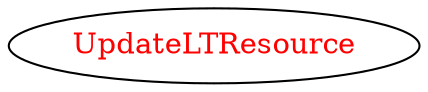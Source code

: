digraph dependencyGraph {
 concentrate=true;
 ranksep="2.0";
 rankdir="LR"; 
 splines="ortho";
"UpdateLTResource" [fontcolor="red"];
}